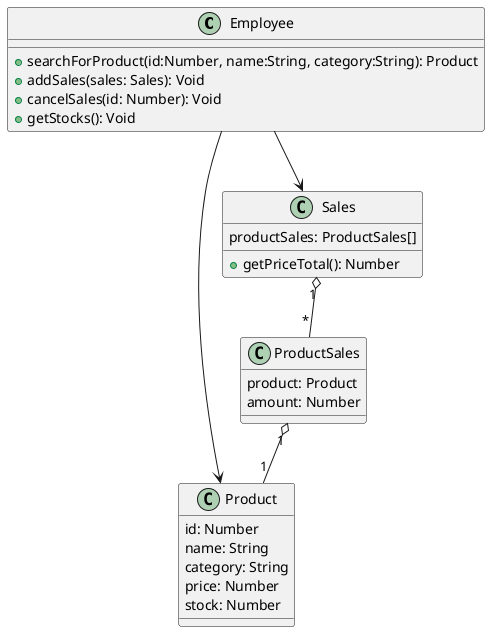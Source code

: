 @startuml class
class Employee {
    + searchForProduct(id:Number, name:String, category:String): Product
    + addSales(sales: Sales): Void
    + cancelSales(id: Number): Void    
    + getStocks(): Void
}

class Product {
    id: Number
    name: String
    category: String
    price: Number
    stock: Number
}

class Sales {
    productSales: ProductSales[]
    + getPriceTotal(): Number
}

class ProductSales {
    product: Product
    amount: Number
}

Employee --> Sales

Employee --> Product

Sales "1" o-- "*" ProductSales

ProductSales "1" o-- "1" Product
@enduml
